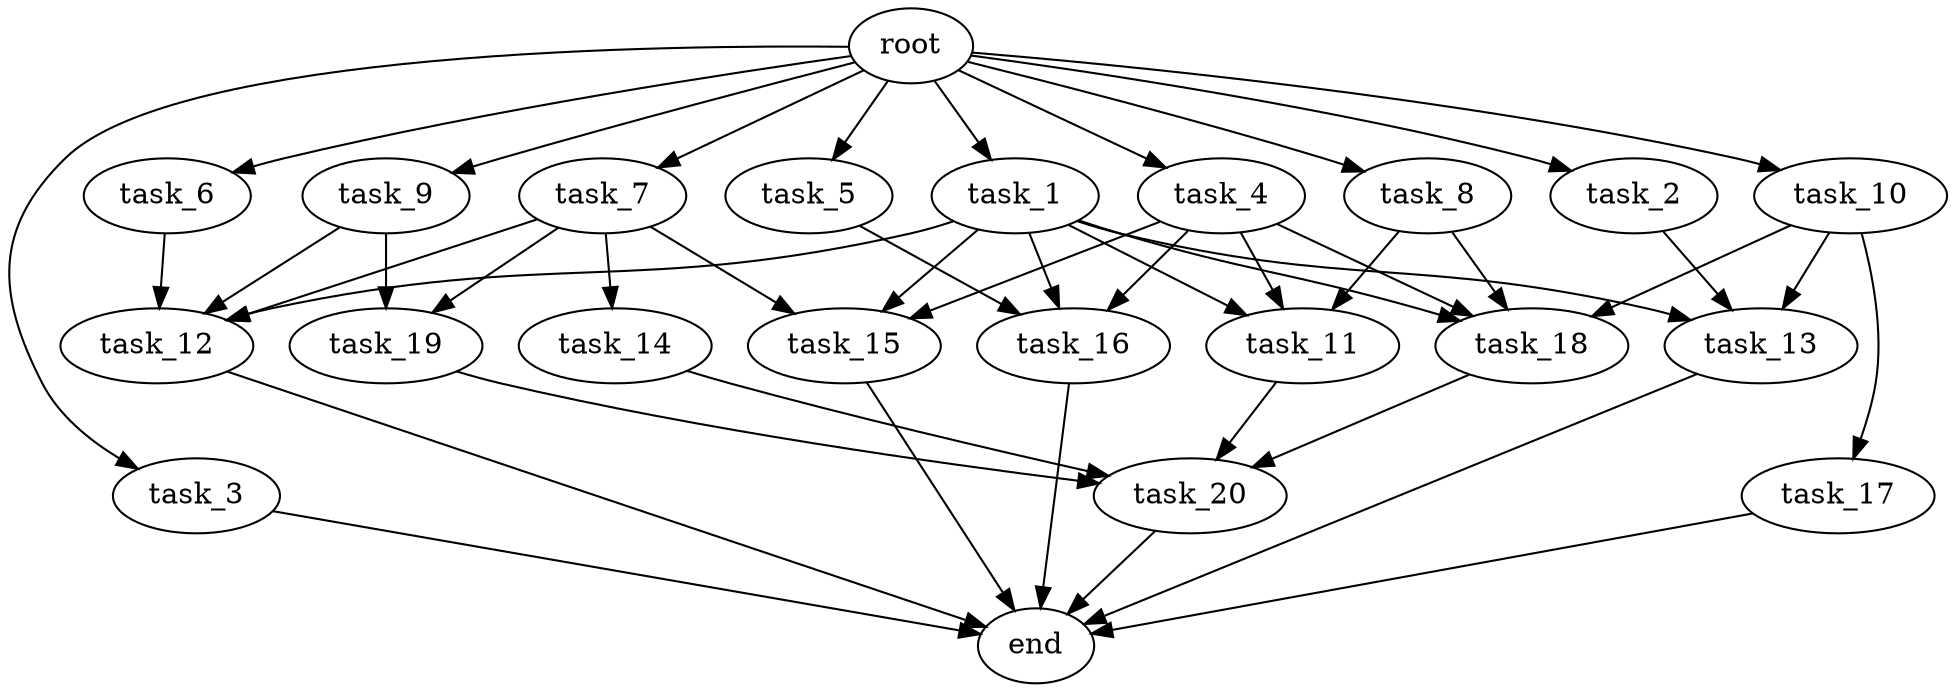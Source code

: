 digraph G {
  root [size="0.000000e+00"];
  task_1 [size="9.416128e+10"];
  task_2 [size="1.542788e+10"];
  task_3 [size="6.587670e+10"];
  task_4 [size="7.206607e+10"];
  task_5 [size="6.051784e+10"];
  task_6 [size="8.425458e+10"];
  task_7 [size="5.636617e+10"];
  task_8 [size="8.252537e+10"];
  task_9 [size="2.847065e+09"];
  task_10 [size="4.555726e+09"];
  task_11 [size="6.414896e+10"];
  task_12 [size="5.768136e+10"];
  task_13 [size="6.511649e+10"];
  task_14 [size="7.669823e+10"];
  task_15 [size="4.166451e+10"];
  task_16 [size="6.390273e+10"];
  task_17 [size="4.980883e+10"];
  task_18 [size="6.272013e+10"];
  task_19 [size="2.897427e+10"];
  task_20 [size="9.566545e+10"];
  end [size="0.000000e+00"];

  root -> task_1 [size="1.000000e-12"];
  root -> task_2 [size="1.000000e-12"];
  root -> task_3 [size="1.000000e-12"];
  root -> task_4 [size="1.000000e-12"];
  root -> task_5 [size="1.000000e-12"];
  root -> task_6 [size="1.000000e-12"];
  root -> task_7 [size="1.000000e-12"];
  root -> task_8 [size="1.000000e-12"];
  root -> task_9 [size="1.000000e-12"];
  root -> task_10 [size="1.000000e-12"];
  task_1 -> task_11 [size="2.138299e+08"];
  task_1 -> task_12 [size="1.442034e+08"];
  task_1 -> task_13 [size="2.170550e+08"];
  task_1 -> task_15 [size="1.388817e+08"];
  task_1 -> task_16 [size="2.130091e+08"];
  task_1 -> task_18 [size="1.568003e+08"];
  task_2 -> task_13 [size="2.170550e+08"];
  task_3 -> end [size="1.000000e-12"];
  task_4 -> task_11 [size="2.138299e+08"];
  task_4 -> task_15 [size="1.388817e+08"];
  task_4 -> task_16 [size="2.130091e+08"];
  task_4 -> task_18 [size="1.568003e+08"];
  task_5 -> task_16 [size="2.130091e+08"];
  task_6 -> task_12 [size="1.442034e+08"];
  task_7 -> task_12 [size="1.442034e+08"];
  task_7 -> task_14 [size="7.669823e+08"];
  task_7 -> task_15 [size="1.388817e+08"];
  task_7 -> task_19 [size="1.448713e+08"];
  task_8 -> task_11 [size="2.138299e+08"];
  task_8 -> task_18 [size="1.568003e+08"];
  task_9 -> task_12 [size="1.442034e+08"];
  task_9 -> task_19 [size="1.448713e+08"];
  task_10 -> task_13 [size="2.170550e+08"];
  task_10 -> task_17 [size="4.980883e+08"];
  task_10 -> task_18 [size="1.568003e+08"];
  task_11 -> task_20 [size="2.391636e+08"];
  task_12 -> end [size="1.000000e-12"];
  task_13 -> end [size="1.000000e-12"];
  task_14 -> task_20 [size="2.391636e+08"];
  task_15 -> end [size="1.000000e-12"];
  task_16 -> end [size="1.000000e-12"];
  task_17 -> end [size="1.000000e-12"];
  task_18 -> task_20 [size="2.391636e+08"];
  task_19 -> task_20 [size="2.391636e+08"];
  task_20 -> end [size="1.000000e-12"];
}

